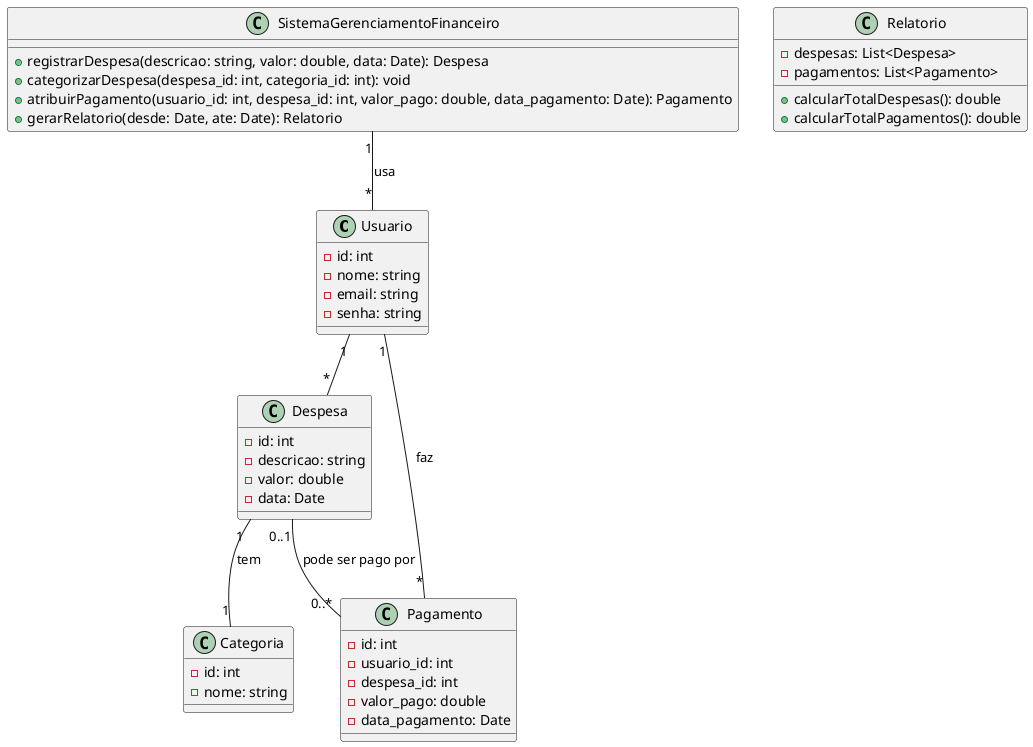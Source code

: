 @startuml

class Usuario {
    - id: int
    - nome: string
    - email: string
    - senha: string
}

class Despesa {
    - id: int
    - descricao: string
    - valor: double
    - data: Date
}

class Categoria {
    - id: int
    - nome: string
}

class Pagamento {
    - id: int
    - usuario_id: int
    - despesa_id: int
    - valor_pago: double
    - data_pagamento: Date
}

class SistemaGerenciamentoFinanceiro {
    + registrarDespesa(descricao: string, valor: double, data: Date): Despesa
    + categorizarDespesa(despesa_id: int, categoria_id: int): void
    + atribuirPagamento(usuario_id: int, despesa_id: int, valor_pago: double, data_pagamento: Date): Pagamento
    + gerarRelatorio(desde: Date, ate: Date): Relatorio
}

class Relatorio {
    - despesas: List<Despesa>
    - pagamentos: List<Pagamento>
    + calcularTotalDespesas(): double
    + calcularTotalPagamentos(): double
}

Usuario "1" -- "*" Despesa
Despesa "1" -- "1" Categoria : tem
Despesa "0..1" -- "0..*" Pagamento : pode ser pago por
Usuario "1" -- "*" Pagamento : faz
SistemaGerenciamentoFinanceiro "1" -- "*" Usuario : usa

@enduml
